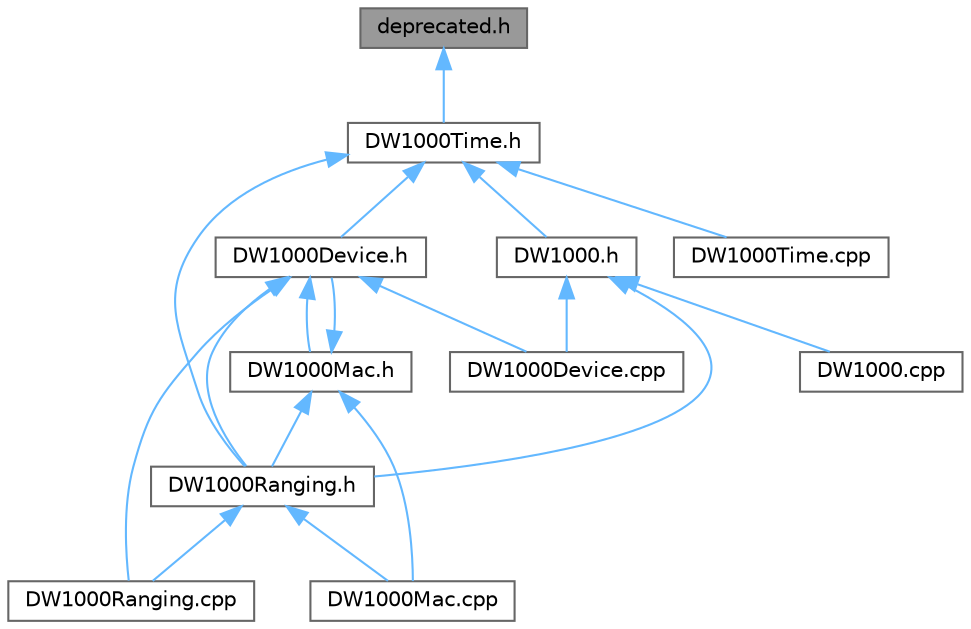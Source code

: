 digraph "deprecated.h"
{
 // LATEX_PDF_SIZE
  bgcolor="transparent";
  edge [fontname=Helvetica,fontsize=10,labelfontname=Helvetica,labelfontsize=10];
  node [fontname=Helvetica,fontsize=10,shape=box,height=0.2,width=0.4];
  Node1 [id="Node000001",label="deprecated.h",height=0.2,width=0.4,color="gray40", fillcolor="grey60", style="filled", fontcolor="black",tooltip=" "];
  Node1 -> Node2 [id="edge18_Node000001_Node000002",dir="back",color="steelblue1",style="solid",tooltip=" "];
  Node2 [id="Node000002",label="DW1000Time.h",height=0.2,width=0.4,color="grey40", fillcolor="white", style="filled",URL="$_d_w1000_time_8h.html",tooltip=" "];
  Node2 -> Node3 [id="edge19_Node000002_Node000003",dir="back",color="steelblue1",style="solid",tooltip=" "];
  Node3 [id="Node000003",label="DW1000.h",height=0.2,width=0.4,color="grey40", fillcolor="white", style="filled",URL="$_d_w1000_8h.html",tooltip=" "];
  Node3 -> Node4 [id="edge20_Node000003_Node000004",dir="back",color="steelblue1",style="solid",tooltip=" "];
  Node4 [id="Node000004",label="DW1000.cpp",height=0.2,width=0.4,color="grey40", fillcolor="white", style="filled",URL="$_d_w1000_8cpp.html",tooltip=" "];
  Node3 -> Node5 [id="edge21_Node000003_Node000005",dir="back",color="steelblue1",style="solid",tooltip=" "];
  Node5 [id="Node000005",label="DW1000Device.cpp",height=0.2,width=0.4,color="grey40", fillcolor="white", style="filled",URL="$_d_w1000_device_8cpp.html",tooltip=" "];
  Node3 -> Node6 [id="edge22_Node000003_Node000006",dir="back",color="steelblue1",style="solid",tooltip=" "];
  Node6 [id="Node000006",label="DW1000Ranging.h",height=0.2,width=0.4,color="grey40", fillcolor="white", style="filled",URL="$_d_w1000_ranging_8h.html",tooltip=" "];
  Node6 -> Node7 [id="edge23_Node000006_Node000007",dir="back",color="steelblue1",style="solid",tooltip=" "];
  Node7 [id="Node000007",label="DW1000Mac.cpp",height=0.2,width=0.4,color="grey40", fillcolor="white", style="filled",URL="$_d_w1000_mac_8cpp.html",tooltip=" "];
  Node6 -> Node8 [id="edge24_Node000006_Node000008",dir="back",color="steelblue1",style="solid",tooltip=" "];
  Node8 [id="Node000008",label="DW1000Ranging.cpp",height=0.2,width=0.4,color="grey40", fillcolor="white", style="filled",URL="$_d_w1000_ranging_8cpp.html",tooltip=" "];
  Node2 -> Node9 [id="edge25_Node000002_Node000009",dir="back",color="steelblue1",style="solid",tooltip=" "];
  Node9 [id="Node000009",label="DW1000Device.h",height=0.2,width=0.4,color="grey40", fillcolor="white", style="filled",URL="$_d_w1000_device_8h.html",tooltip=" "];
  Node9 -> Node5 [id="edge26_Node000009_Node000005",dir="back",color="steelblue1",style="solid",tooltip=" "];
  Node9 -> Node10 [id="edge27_Node000009_Node000010",dir="back",color="steelblue1",style="solid",tooltip=" "];
  Node10 [id="Node000010",label="DW1000Mac.h",height=0.2,width=0.4,color="grey40", fillcolor="white", style="filled",URL="$_d_w1000_mac_8h.html",tooltip=" "];
  Node10 -> Node9 [id="edge28_Node000010_Node000009",dir="back",color="steelblue1",style="solid",tooltip=" "];
  Node10 -> Node7 [id="edge29_Node000010_Node000007",dir="back",color="steelblue1",style="solid",tooltip=" "];
  Node10 -> Node6 [id="edge30_Node000010_Node000006",dir="back",color="steelblue1",style="solid",tooltip=" "];
  Node9 -> Node8 [id="edge31_Node000009_Node000008",dir="back",color="steelblue1",style="solid",tooltip=" "];
  Node9 -> Node6 [id="edge32_Node000009_Node000006",dir="back",color="steelblue1",style="solid",tooltip=" "];
  Node2 -> Node6 [id="edge33_Node000002_Node000006",dir="back",color="steelblue1",style="solid",tooltip=" "];
  Node2 -> Node11 [id="edge34_Node000002_Node000011",dir="back",color="steelblue1",style="solid",tooltip=" "];
  Node11 [id="Node000011",label="DW1000Time.cpp",height=0.2,width=0.4,color="grey40", fillcolor="white", style="filled",URL="$_d_w1000_time_8cpp.html",tooltip=" "];
}
